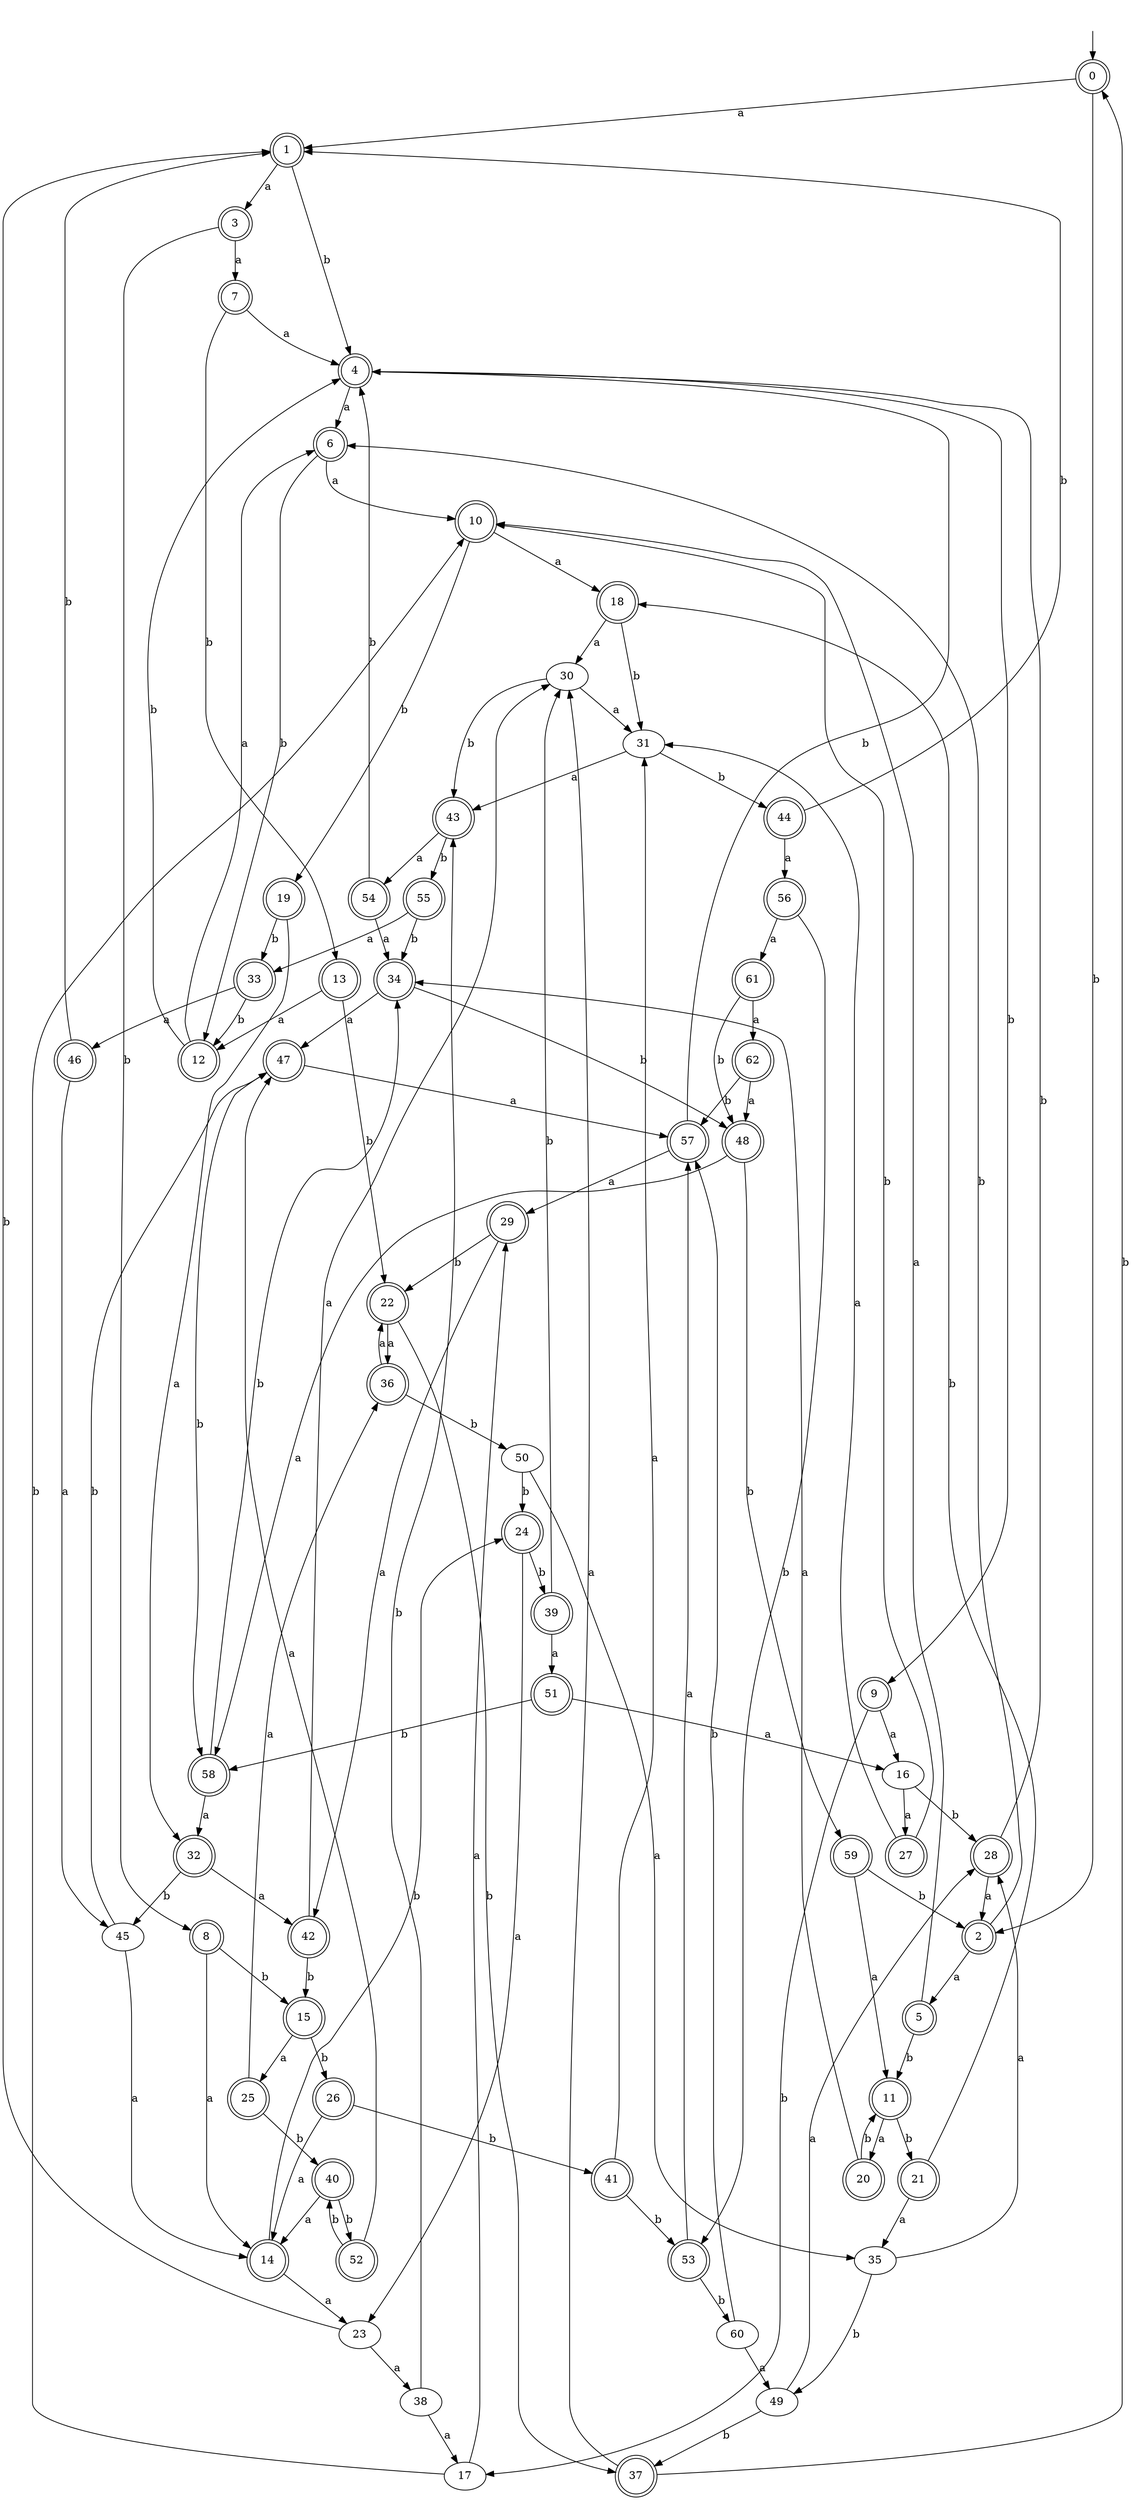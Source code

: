 digraph RandomDFA {
  __start0 [label="", shape=none];
  __start0 -> 0 [label=""];
  0 [shape=circle] [shape=doublecircle]
  0 -> 1 [label="a"]
  0 -> 2 [label="b"]
  1 [shape=doublecircle]
  1 -> 3 [label="a"]
  1 -> 4 [label="b"]
  2 [shape=doublecircle]
  2 -> 5 [label="a"]
  2 -> 6 [label="b"]
  3 [shape=doublecircle]
  3 -> 7 [label="a"]
  3 -> 8 [label="b"]
  4 [shape=doublecircle]
  4 -> 6 [label="a"]
  4 -> 9 [label="b"]
  5 [shape=doublecircle]
  5 -> 10 [label="a"]
  5 -> 11 [label="b"]
  6 [shape=doublecircle]
  6 -> 10 [label="a"]
  6 -> 12 [label="b"]
  7 [shape=doublecircle]
  7 -> 4 [label="a"]
  7 -> 13 [label="b"]
  8 [shape=doublecircle]
  8 -> 14 [label="a"]
  8 -> 15 [label="b"]
  9 [shape=doublecircle]
  9 -> 16 [label="a"]
  9 -> 17 [label="b"]
  10 [shape=doublecircle]
  10 -> 18 [label="a"]
  10 -> 19 [label="b"]
  11 [shape=doublecircle]
  11 -> 20 [label="a"]
  11 -> 21 [label="b"]
  12 [shape=doublecircle]
  12 -> 6 [label="a"]
  12 -> 4 [label="b"]
  13 [shape=doublecircle]
  13 -> 12 [label="a"]
  13 -> 22 [label="b"]
  14 [shape=doublecircle]
  14 -> 23 [label="a"]
  14 -> 24 [label="b"]
  15 [shape=doublecircle]
  15 -> 25 [label="a"]
  15 -> 26 [label="b"]
  16
  16 -> 27 [label="a"]
  16 -> 28 [label="b"]
  17
  17 -> 29 [label="a"]
  17 -> 10 [label="b"]
  18 [shape=doublecircle]
  18 -> 30 [label="a"]
  18 -> 31 [label="b"]
  19 [shape=doublecircle]
  19 -> 32 [label="a"]
  19 -> 33 [label="b"]
  20 [shape=doublecircle]
  20 -> 34 [label="a"]
  20 -> 11 [label="b"]
  21 [shape=doublecircle]
  21 -> 35 [label="a"]
  21 -> 18 [label="b"]
  22 [shape=doublecircle]
  22 -> 36 [label="a"]
  22 -> 37 [label="b"]
  23
  23 -> 38 [label="a"]
  23 -> 1 [label="b"]
  24 [shape=doublecircle]
  24 -> 23 [label="a"]
  24 -> 39 [label="b"]
  25 [shape=doublecircle]
  25 -> 36 [label="a"]
  25 -> 40 [label="b"]
  26 [shape=doublecircle]
  26 -> 14 [label="a"]
  26 -> 41 [label="b"]
  27 [shape=doublecircle]
  27 -> 31 [label="a"]
  27 -> 10 [label="b"]
  28 [shape=doublecircle]
  28 -> 2 [label="a"]
  28 -> 4 [label="b"]
  29 [shape=doublecircle]
  29 -> 42 [label="a"]
  29 -> 22 [label="b"]
  30
  30 -> 31 [label="a"]
  30 -> 43 [label="b"]
  31
  31 -> 43 [label="a"]
  31 -> 44 [label="b"]
  32 [shape=doublecircle]
  32 -> 42 [label="a"]
  32 -> 45 [label="b"]
  33 [shape=doublecircle]
  33 -> 46 [label="a"]
  33 -> 12 [label="b"]
  34 [shape=doublecircle]
  34 -> 47 [label="a"]
  34 -> 48 [label="b"]
  35
  35 -> 28 [label="a"]
  35 -> 49 [label="b"]
  36 [shape=doublecircle]
  36 -> 22 [label="a"]
  36 -> 50 [label="b"]
  37 [shape=doublecircle]
  37 -> 30 [label="a"]
  37 -> 0 [label="b"]
  38
  38 -> 17 [label="a"]
  38 -> 43 [label="b"]
  39 [shape=doublecircle]
  39 -> 51 [label="a"]
  39 -> 30 [label="b"]
  40 [shape=doublecircle]
  40 -> 14 [label="a"]
  40 -> 52 [label="b"]
  41 [shape=doublecircle]
  41 -> 31 [label="a"]
  41 -> 53 [label="b"]
  42 [shape=doublecircle]
  42 -> 30 [label="a"]
  42 -> 15 [label="b"]
  43 [shape=doublecircle]
  43 -> 54 [label="a"]
  43 -> 55 [label="b"]
  44 [shape=doublecircle]
  44 -> 56 [label="a"]
  44 -> 1 [label="b"]
  45
  45 -> 14 [label="a"]
  45 -> 47 [label="b"]
  46 [shape=doublecircle]
  46 -> 45 [label="a"]
  46 -> 1 [label="b"]
  47 [shape=doublecircle]
  47 -> 57 [label="a"]
  47 -> 58 [label="b"]
  48 [shape=doublecircle]
  48 -> 58 [label="a"]
  48 -> 59 [label="b"]
  49
  49 -> 28 [label="a"]
  49 -> 37 [label="b"]
  50
  50 -> 35 [label="a"]
  50 -> 24 [label="b"]
  51 [shape=doublecircle]
  51 -> 16 [label="a"]
  51 -> 58 [label="b"]
  52 [shape=doublecircle]
  52 -> 47 [label="a"]
  52 -> 40 [label="b"]
  53 [shape=doublecircle]
  53 -> 57 [label="a"]
  53 -> 60 [label="b"]
  54 [shape=doublecircle]
  54 -> 34 [label="a"]
  54 -> 4 [label="b"]
  55 [shape=doublecircle]
  55 -> 33 [label="a"]
  55 -> 34 [label="b"]
  56 [shape=doublecircle]
  56 -> 61 [label="a"]
  56 -> 53 [label="b"]
  57 [shape=doublecircle]
  57 -> 29 [label="a"]
  57 -> 4 [label="b"]
  58 [shape=doublecircle]
  58 -> 32 [label="a"]
  58 -> 34 [label="b"]
  59 [shape=doublecircle]
  59 -> 11 [label="a"]
  59 -> 2 [label="b"]
  60
  60 -> 49 [label="a"]
  60 -> 57 [label="b"]
  61 [shape=doublecircle]
  61 -> 62 [label="a"]
  61 -> 48 [label="b"]
  62 [shape=doublecircle]
  62 -> 48 [label="a"]
  62 -> 57 [label="b"]
}
